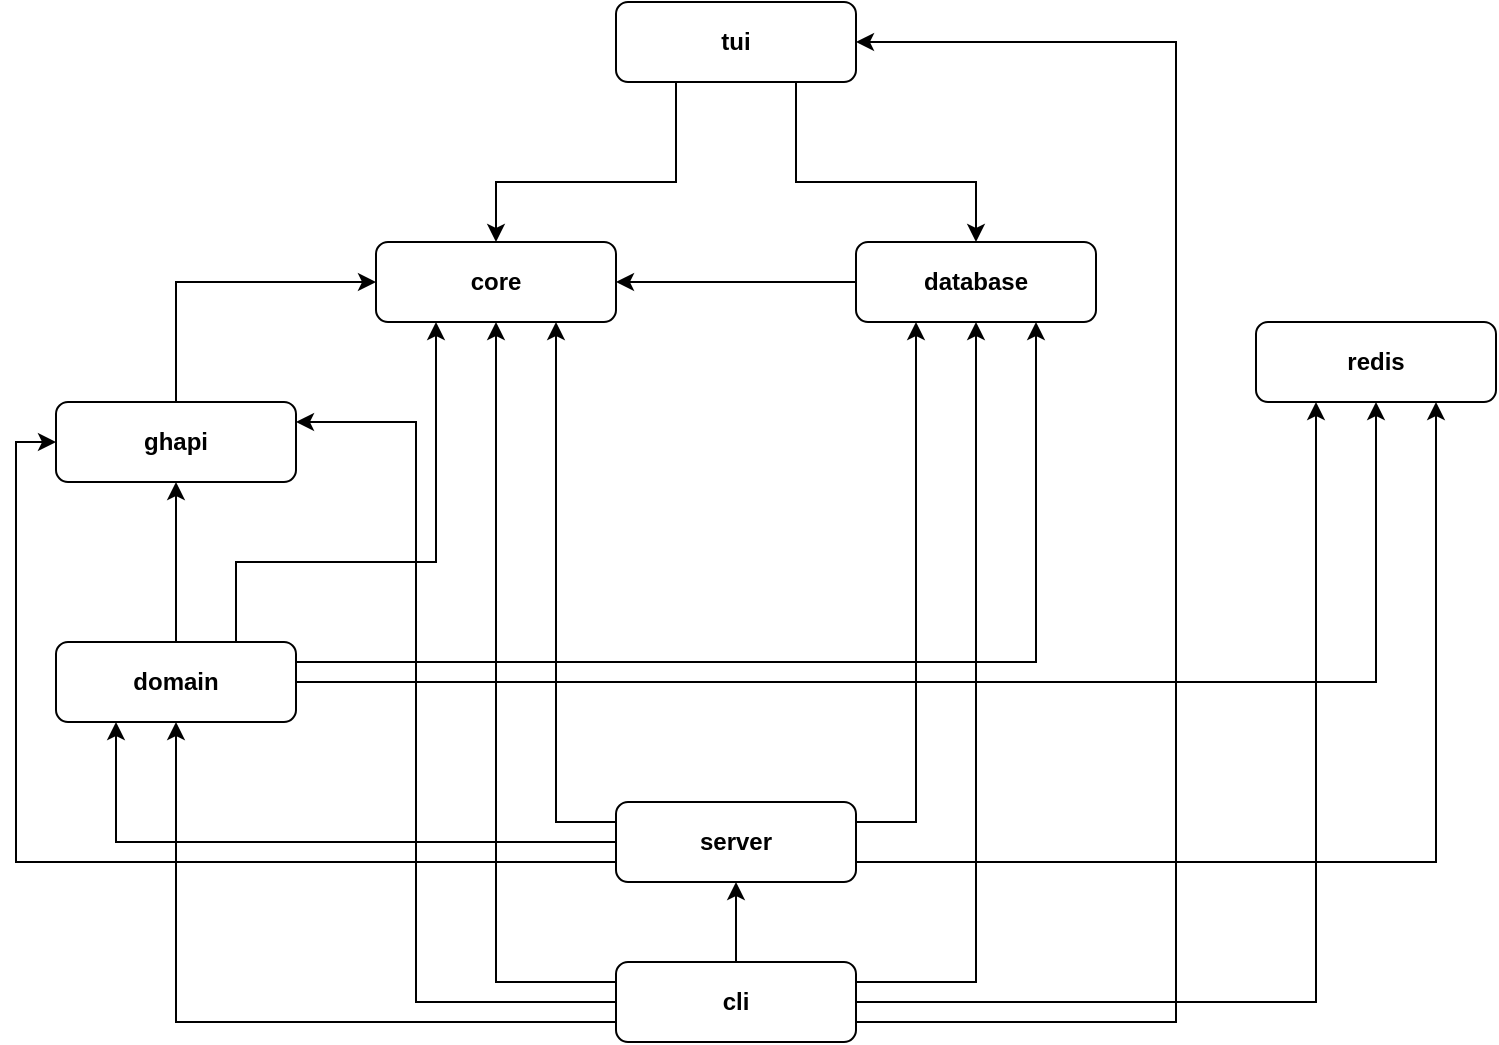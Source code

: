 <mxfile version="20.2.8" type="device"><diagram id="EiH0k5G4a7v1QKvQdcCB" name="Page-1"><mxGraphModel dx="1102" dy="873" grid="1" gridSize="10" guides="1" tooltips="1" connect="1" arrows="1" fold="1" page="1" pageScale="1" pageWidth="827" pageHeight="1169" math="0" shadow="0"><root><mxCell id="0"/><mxCell id="1" parent="0"/><mxCell id="_ZPOMsFs0cWEsGRbF5m9-1" value="&lt;b&gt;core&lt;/b&gt;" style="rounded=1;whiteSpace=wrap;html=1;" vertex="1" parent="1"><mxGeometry x="224" y="330" width="120" height="40" as="geometry"/></mxCell><mxCell id="_ZPOMsFs0cWEsGRbF5m9-12" style="edgeStyle=orthogonalEdgeStyle;rounded=0;orthogonalLoop=1;jettySize=auto;html=1;exitX=0.5;exitY=0;exitDx=0;exitDy=0;entryX=0;entryY=0.5;entryDx=0;entryDy=0;" edge="1" parent="1" source="_ZPOMsFs0cWEsGRbF5m9-2" target="_ZPOMsFs0cWEsGRbF5m9-1"><mxGeometry relative="1" as="geometry"/></mxCell><mxCell id="_ZPOMsFs0cWEsGRbF5m9-2" value="&lt;b&gt;ghapi&lt;br&gt;&lt;/b&gt;" style="rounded=1;whiteSpace=wrap;html=1;" vertex="1" parent="1"><mxGeometry x="64" y="410" width="120" height="40" as="geometry"/></mxCell><mxCell id="_ZPOMsFs0cWEsGRbF5m9-11" style="edgeStyle=orthogonalEdgeStyle;rounded=0;orthogonalLoop=1;jettySize=auto;html=1;exitX=0;exitY=0.5;exitDx=0;exitDy=0;entryX=1;entryY=0.5;entryDx=0;entryDy=0;" edge="1" parent="1" source="_ZPOMsFs0cWEsGRbF5m9-3" target="_ZPOMsFs0cWEsGRbF5m9-1"><mxGeometry relative="1" as="geometry"/></mxCell><mxCell id="_ZPOMsFs0cWEsGRbF5m9-3" value="&lt;b&gt;database&lt;br&gt;&lt;/b&gt;" style="rounded=1;whiteSpace=wrap;html=1;" vertex="1" parent="1"><mxGeometry x="464" y="330" width="120" height="40" as="geometry"/></mxCell><mxCell id="_ZPOMsFs0cWEsGRbF5m9-13" style="edgeStyle=orthogonalEdgeStyle;rounded=0;orthogonalLoop=1;jettySize=auto;html=1;exitX=0.5;exitY=0;exitDx=0;exitDy=0;entryX=0.5;entryY=1;entryDx=0;entryDy=0;" edge="1" parent="1" source="_ZPOMsFs0cWEsGRbF5m9-4" target="_ZPOMsFs0cWEsGRbF5m9-2"><mxGeometry relative="1" as="geometry"/></mxCell><mxCell id="_ZPOMsFs0cWEsGRbF5m9-14" style="edgeStyle=orthogonalEdgeStyle;rounded=0;orthogonalLoop=1;jettySize=auto;html=1;exitX=0.75;exitY=0;exitDx=0;exitDy=0;entryX=0.25;entryY=1;entryDx=0;entryDy=0;" edge="1" parent="1" source="_ZPOMsFs0cWEsGRbF5m9-4" target="_ZPOMsFs0cWEsGRbF5m9-1"><mxGeometry relative="1" as="geometry"><Array as="points"><mxPoint x="154" y="490"/><mxPoint x="254" y="490"/></Array></mxGeometry></mxCell><mxCell id="_ZPOMsFs0cWEsGRbF5m9-15" style="edgeStyle=orthogonalEdgeStyle;rounded=0;orthogonalLoop=1;jettySize=auto;html=1;exitX=1;exitY=0.5;exitDx=0;exitDy=0;entryX=0.5;entryY=1;entryDx=0;entryDy=0;" edge="1" parent="1" source="_ZPOMsFs0cWEsGRbF5m9-4" target="_ZPOMsFs0cWEsGRbF5m9-8"><mxGeometry relative="1" as="geometry"/></mxCell><mxCell id="_ZPOMsFs0cWEsGRbF5m9-16" style="edgeStyle=orthogonalEdgeStyle;rounded=0;orthogonalLoop=1;jettySize=auto;html=1;exitX=1;exitY=0.25;exitDx=0;exitDy=0;entryX=0.75;entryY=1;entryDx=0;entryDy=0;" edge="1" parent="1" source="_ZPOMsFs0cWEsGRbF5m9-4" target="_ZPOMsFs0cWEsGRbF5m9-3"><mxGeometry relative="1" as="geometry"/></mxCell><mxCell id="_ZPOMsFs0cWEsGRbF5m9-4" value="&lt;b&gt;domain&lt;br&gt;&lt;/b&gt;" style="rounded=1;whiteSpace=wrap;html=1;" vertex="1" parent="1"><mxGeometry x="64" y="530" width="120" height="40" as="geometry"/></mxCell><mxCell id="_ZPOMsFs0cWEsGRbF5m9-22" style="edgeStyle=orthogonalEdgeStyle;rounded=0;orthogonalLoop=1;jettySize=auto;html=1;exitX=0.5;exitY=0;exitDx=0;exitDy=0;entryX=0.5;entryY=1;entryDx=0;entryDy=0;" edge="1" parent="1" source="_ZPOMsFs0cWEsGRbF5m9-5" target="_ZPOMsFs0cWEsGRbF5m9-6"><mxGeometry relative="1" as="geometry"/></mxCell><mxCell id="_ZPOMsFs0cWEsGRbF5m9-23" style="edgeStyle=orthogonalEdgeStyle;rounded=0;orthogonalLoop=1;jettySize=auto;html=1;exitX=0;exitY=0.25;exitDx=0;exitDy=0;entryX=0.5;entryY=1;entryDx=0;entryDy=0;" edge="1" parent="1" source="_ZPOMsFs0cWEsGRbF5m9-5" target="_ZPOMsFs0cWEsGRbF5m9-1"><mxGeometry relative="1" as="geometry"/></mxCell><mxCell id="_ZPOMsFs0cWEsGRbF5m9-24" style="edgeStyle=orthogonalEdgeStyle;rounded=0;orthogonalLoop=1;jettySize=auto;html=1;exitX=0;exitY=0.5;exitDx=0;exitDy=0;entryX=1;entryY=0.25;entryDx=0;entryDy=0;" edge="1" parent="1" source="_ZPOMsFs0cWEsGRbF5m9-5" target="_ZPOMsFs0cWEsGRbF5m9-2"><mxGeometry relative="1" as="geometry"><Array as="points"><mxPoint x="244" y="710"/><mxPoint x="244" y="420"/></Array></mxGeometry></mxCell><mxCell id="_ZPOMsFs0cWEsGRbF5m9-25" style="edgeStyle=orthogonalEdgeStyle;rounded=0;orthogonalLoop=1;jettySize=auto;html=1;exitX=0;exitY=0.75;exitDx=0;exitDy=0;entryX=0.5;entryY=1;entryDx=0;entryDy=0;" edge="1" parent="1" source="_ZPOMsFs0cWEsGRbF5m9-5" target="_ZPOMsFs0cWEsGRbF5m9-4"><mxGeometry relative="1" as="geometry"/></mxCell><mxCell id="_ZPOMsFs0cWEsGRbF5m9-26" style="edgeStyle=orthogonalEdgeStyle;rounded=0;orthogonalLoop=1;jettySize=auto;html=1;exitX=1;exitY=0.25;exitDx=0;exitDy=0;entryX=0.5;entryY=1;entryDx=0;entryDy=0;" edge="1" parent="1" source="_ZPOMsFs0cWEsGRbF5m9-5" target="_ZPOMsFs0cWEsGRbF5m9-3"><mxGeometry relative="1" as="geometry"/></mxCell><mxCell id="_ZPOMsFs0cWEsGRbF5m9-27" style="edgeStyle=orthogonalEdgeStyle;rounded=0;orthogonalLoop=1;jettySize=auto;html=1;exitX=1;exitY=0.5;exitDx=0;exitDy=0;entryX=0.25;entryY=1;entryDx=0;entryDy=0;" edge="1" parent="1" source="_ZPOMsFs0cWEsGRbF5m9-5" target="_ZPOMsFs0cWEsGRbF5m9-8"><mxGeometry relative="1" as="geometry"/></mxCell><mxCell id="_ZPOMsFs0cWEsGRbF5m9-28" style="edgeStyle=orthogonalEdgeStyle;rounded=0;orthogonalLoop=1;jettySize=auto;html=1;exitX=1;exitY=0.75;exitDx=0;exitDy=0;entryX=1;entryY=0.5;entryDx=0;entryDy=0;" edge="1" parent="1" source="_ZPOMsFs0cWEsGRbF5m9-5" target="_ZPOMsFs0cWEsGRbF5m9-7"><mxGeometry relative="1" as="geometry"><Array as="points"><mxPoint x="624" y="720"/><mxPoint x="624" y="230"/></Array></mxGeometry></mxCell><mxCell id="_ZPOMsFs0cWEsGRbF5m9-5" value="&lt;b&gt;cli&lt;br&gt;&lt;/b&gt;" style="rounded=1;whiteSpace=wrap;html=1;" vertex="1" parent="1"><mxGeometry x="344" y="690" width="120" height="40" as="geometry"/></mxCell><mxCell id="_ZPOMsFs0cWEsGRbF5m9-17" style="edgeStyle=orthogonalEdgeStyle;rounded=0;orthogonalLoop=1;jettySize=auto;html=1;exitX=0;exitY=0.5;exitDx=0;exitDy=0;entryX=0.25;entryY=1;entryDx=0;entryDy=0;" edge="1" parent="1" source="_ZPOMsFs0cWEsGRbF5m9-6" target="_ZPOMsFs0cWEsGRbF5m9-4"><mxGeometry relative="1" as="geometry"/></mxCell><mxCell id="_ZPOMsFs0cWEsGRbF5m9-18" style="edgeStyle=orthogonalEdgeStyle;rounded=0;orthogonalLoop=1;jettySize=auto;html=1;exitX=0;exitY=0.75;exitDx=0;exitDy=0;entryX=0;entryY=0.5;entryDx=0;entryDy=0;" edge="1" parent="1" source="_ZPOMsFs0cWEsGRbF5m9-6" target="_ZPOMsFs0cWEsGRbF5m9-2"><mxGeometry relative="1" as="geometry"/></mxCell><mxCell id="_ZPOMsFs0cWEsGRbF5m9-19" style="edgeStyle=orthogonalEdgeStyle;rounded=0;orthogonalLoop=1;jettySize=auto;html=1;exitX=0;exitY=0.25;exitDx=0;exitDy=0;entryX=0.75;entryY=1;entryDx=0;entryDy=0;" edge="1" parent="1" source="_ZPOMsFs0cWEsGRbF5m9-6" target="_ZPOMsFs0cWEsGRbF5m9-1"><mxGeometry relative="1" as="geometry"/></mxCell><mxCell id="_ZPOMsFs0cWEsGRbF5m9-20" style="edgeStyle=orthogonalEdgeStyle;rounded=0;orthogonalLoop=1;jettySize=auto;html=1;exitX=1;exitY=0.25;exitDx=0;exitDy=0;entryX=0.25;entryY=1;entryDx=0;entryDy=0;" edge="1" parent="1" source="_ZPOMsFs0cWEsGRbF5m9-6" target="_ZPOMsFs0cWEsGRbF5m9-3"><mxGeometry relative="1" as="geometry"/></mxCell><mxCell id="_ZPOMsFs0cWEsGRbF5m9-21" style="edgeStyle=orthogonalEdgeStyle;rounded=0;orthogonalLoop=1;jettySize=auto;html=1;exitX=1;exitY=0.75;exitDx=0;exitDy=0;entryX=0.75;entryY=1;entryDx=0;entryDy=0;" edge="1" parent="1" source="_ZPOMsFs0cWEsGRbF5m9-6" target="_ZPOMsFs0cWEsGRbF5m9-8"><mxGeometry relative="1" as="geometry"/></mxCell><mxCell id="_ZPOMsFs0cWEsGRbF5m9-6" value="&lt;b&gt;server&lt;br&gt;&lt;/b&gt;" style="rounded=1;whiteSpace=wrap;html=1;" vertex="1" parent="1"><mxGeometry x="344" y="610" width="120" height="40" as="geometry"/></mxCell><mxCell id="_ZPOMsFs0cWEsGRbF5m9-9" style="edgeStyle=orthogonalEdgeStyle;rounded=0;orthogonalLoop=1;jettySize=auto;html=1;exitX=0.25;exitY=1;exitDx=0;exitDy=0;" edge="1" parent="1" source="_ZPOMsFs0cWEsGRbF5m9-7"><mxGeometry relative="1" as="geometry"><mxPoint x="284" y="330" as="targetPoint"/><Array as="points"><mxPoint x="374" y="300"/><mxPoint x="284" y="300"/></Array></mxGeometry></mxCell><mxCell id="_ZPOMsFs0cWEsGRbF5m9-10" style="edgeStyle=orthogonalEdgeStyle;rounded=0;orthogonalLoop=1;jettySize=auto;html=1;exitX=0.75;exitY=1;exitDx=0;exitDy=0;entryX=0.5;entryY=0;entryDx=0;entryDy=0;" edge="1" parent="1" source="_ZPOMsFs0cWEsGRbF5m9-7" target="_ZPOMsFs0cWEsGRbF5m9-3"><mxGeometry relative="1" as="geometry"><Array as="points"><mxPoint x="434" y="300"/><mxPoint x="524" y="300"/></Array></mxGeometry></mxCell><mxCell id="_ZPOMsFs0cWEsGRbF5m9-7" value="&lt;b&gt;tui&lt;br&gt;&lt;/b&gt;" style="rounded=1;whiteSpace=wrap;html=1;" vertex="1" parent="1"><mxGeometry x="344" y="210" width="120" height="40" as="geometry"/></mxCell><mxCell id="_ZPOMsFs0cWEsGRbF5m9-8" value="&lt;b&gt;redis&lt;br&gt;&lt;/b&gt;" style="rounded=1;whiteSpace=wrap;html=1;" vertex="1" parent="1"><mxGeometry x="664" y="370" width="120" height="40" as="geometry"/></mxCell></root></mxGraphModel></diagram></mxfile>